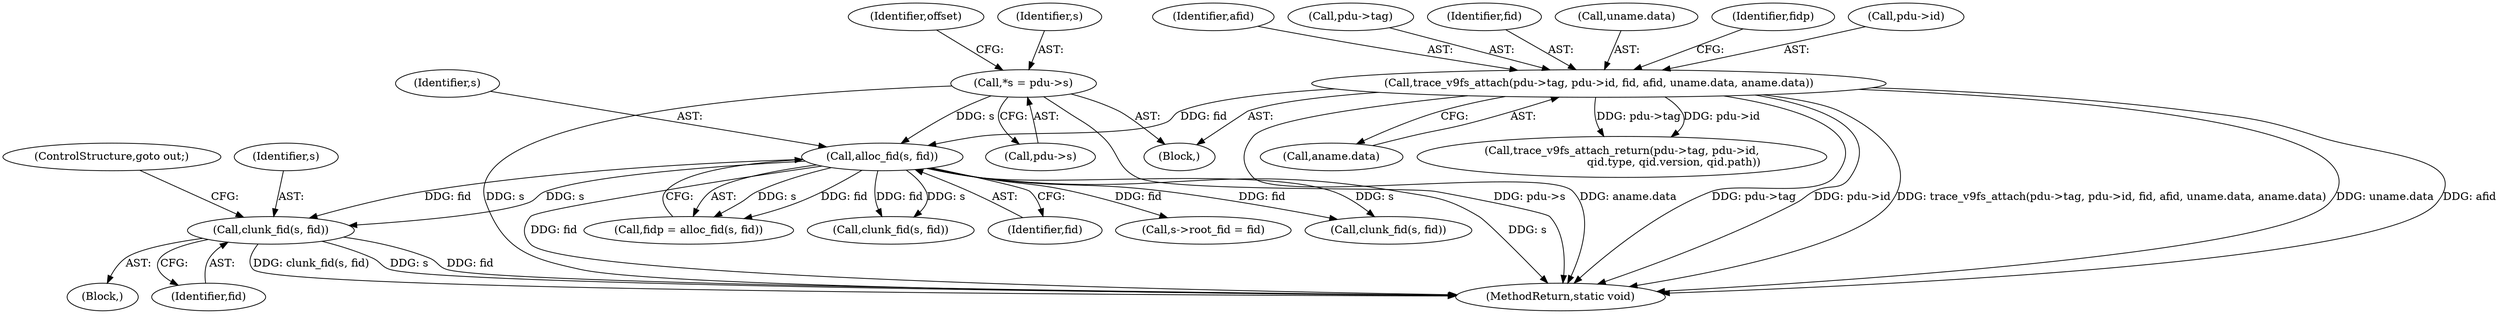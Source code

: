 digraph "0_qemu_56f101ecce0eafd09e2daf1c4eeb1377d6959261@pointer" {
"1000208" [label="(Call,clunk_fid(s, fid))"];
"1000171" [label="(Call,alloc_fid(s, fid))"];
"1000109" [label="(Call,*s = pdu->s)"];
"1000154" [label="(Call,trace_v9fs_attach(pdu->tag, pdu->id, fid, afid, uname.data, aname.data))"];
"1000122" [label="(Identifier,offset)"];
"1000169" [label="(Call,fidp = alloc_fid(s, fid))"];
"1000245" [label="(Call,clunk_fid(s, fid))"];
"1000170" [label="(Identifier,fidp)"];
"1000166" [label="(Call,aname.data)"];
"1000111" [label="(Call,pdu->s)"];
"1000327" [label="(MethodReturn,static void)"];
"1000173" [label="(Identifier,fid)"];
"1000211" [label="(ControlStructure,goto out;)"];
"1000158" [label="(Call,pdu->id)"];
"1000208" [label="(Call,clunk_fid(s, fid))"];
"1000154" [label="(Call,trace_v9fs_attach(pdu->tag, pdu->id, fid, afid, uname.data, aname.data))"];
"1000283" [label="(Call,s->root_fid = fid)"];
"1000103" [label="(Block,)"];
"1000209" [label="(Identifier,s)"];
"1000203" [label="(Block,)"];
"1000109" [label="(Call,*s = pdu->s)"];
"1000210" [label="(Identifier,fid)"];
"1000110" [label="(Identifier,s)"];
"1000171" [label="(Call,alloc_fid(s, fid))"];
"1000261" [label="(Call,trace_v9fs_attach_return(pdu->tag, pdu->id,\n                              qid.type, qid.version, qid.path))"];
"1000162" [label="(Identifier,afid)"];
"1000155" [label="(Call,pdu->tag)"];
"1000161" [label="(Identifier,fid)"];
"1000228" [label="(Call,clunk_fid(s, fid))"];
"1000172" [label="(Identifier,s)"];
"1000163" [label="(Call,uname.data)"];
"1000208" -> "1000203"  [label="AST: "];
"1000208" -> "1000210"  [label="CFG: "];
"1000209" -> "1000208"  [label="AST: "];
"1000210" -> "1000208"  [label="AST: "];
"1000211" -> "1000208"  [label="CFG: "];
"1000208" -> "1000327"  [label="DDG: s"];
"1000208" -> "1000327"  [label="DDG: fid"];
"1000208" -> "1000327"  [label="DDG: clunk_fid(s, fid)"];
"1000171" -> "1000208"  [label="DDG: s"];
"1000171" -> "1000208"  [label="DDG: fid"];
"1000171" -> "1000169"  [label="AST: "];
"1000171" -> "1000173"  [label="CFG: "];
"1000172" -> "1000171"  [label="AST: "];
"1000173" -> "1000171"  [label="AST: "];
"1000169" -> "1000171"  [label="CFG: "];
"1000171" -> "1000327"  [label="DDG: s"];
"1000171" -> "1000327"  [label="DDG: fid"];
"1000171" -> "1000169"  [label="DDG: s"];
"1000171" -> "1000169"  [label="DDG: fid"];
"1000109" -> "1000171"  [label="DDG: s"];
"1000154" -> "1000171"  [label="DDG: fid"];
"1000171" -> "1000228"  [label="DDG: s"];
"1000171" -> "1000228"  [label="DDG: fid"];
"1000171" -> "1000245"  [label="DDG: s"];
"1000171" -> "1000245"  [label="DDG: fid"];
"1000171" -> "1000283"  [label="DDG: fid"];
"1000109" -> "1000103"  [label="AST: "];
"1000109" -> "1000111"  [label="CFG: "];
"1000110" -> "1000109"  [label="AST: "];
"1000111" -> "1000109"  [label="AST: "];
"1000122" -> "1000109"  [label="CFG: "];
"1000109" -> "1000327"  [label="DDG: s"];
"1000109" -> "1000327"  [label="DDG: pdu->s"];
"1000154" -> "1000103"  [label="AST: "];
"1000154" -> "1000166"  [label="CFG: "];
"1000155" -> "1000154"  [label="AST: "];
"1000158" -> "1000154"  [label="AST: "];
"1000161" -> "1000154"  [label="AST: "];
"1000162" -> "1000154"  [label="AST: "];
"1000163" -> "1000154"  [label="AST: "];
"1000166" -> "1000154"  [label="AST: "];
"1000170" -> "1000154"  [label="CFG: "];
"1000154" -> "1000327"  [label="DDG: aname.data"];
"1000154" -> "1000327"  [label="DDG: pdu->tag"];
"1000154" -> "1000327"  [label="DDG: pdu->id"];
"1000154" -> "1000327"  [label="DDG: trace_v9fs_attach(pdu->tag, pdu->id, fid, afid, uname.data, aname.data)"];
"1000154" -> "1000327"  [label="DDG: uname.data"];
"1000154" -> "1000327"  [label="DDG: afid"];
"1000154" -> "1000261"  [label="DDG: pdu->tag"];
"1000154" -> "1000261"  [label="DDG: pdu->id"];
}

